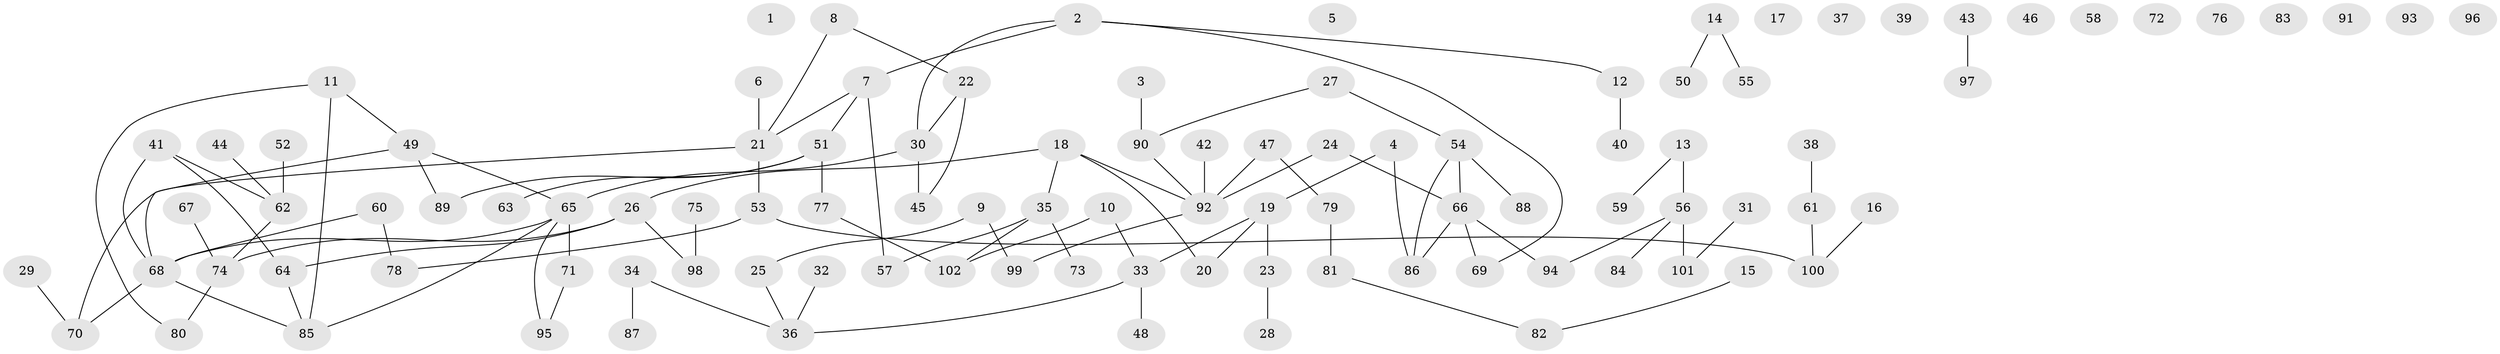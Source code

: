 // Generated by graph-tools (version 1.1) at 2025/25/03/09/25 03:25:18]
// undirected, 102 vertices, 106 edges
graph export_dot {
graph [start="1"]
  node [color=gray90,style=filled];
  1;
  2;
  3;
  4;
  5;
  6;
  7;
  8;
  9;
  10;
  11;
  12;
  13;
  14;
  15;
  16;
  17;
  18;
  19;
  20;
  21;
  22;
  23;
  24;
  25;
  26;
  27;
  28;
  29;
  30;
  31;
  32;
  33;
  34;
  35;
  36;
  37;
  38;
  39;
  40;
  41;
  42;
  43;
  44;
  45;
  46;
  47;
  48;
  49;
  50;
  51;
  52;
  53;
  54;
  55;
  56;
  57;
  58;
  59;
  60;
  61;
  62;
  63;
  64;
  65;
  66;
  67;
  68;
  69;
  70;
  71;
  72;
  73;
  74;
  75;
  76;
  77;
  78;
  79;
  80;
  81;
  82;
  83;
  84;
  85;
  86;
  87;
  88;
  89;
  90;
  91;
  92;
  93;
  94;
  95;
  96;
  97;
  98;
  99;
  100;
  101;
  102;
  2 -- 7;
  2 -- 12;
  2 -- 30;
  2 -- 69;
  3 -- 90;
  4 -- 19;
  4 -- 86;
  6 -- 21;
  7 -- 21;
  7 -- 51;
  7 -- 57;
  8 -- 21;
  8 -- 22;
  9 -- 25;
  9 -- 99;
  10 -- 33;
  10 -- 102;
  11 -- 49;
  11 -- 80;
  11 -- 85;
  12 -- 40;
  13 -- 56;
  13 -- 59;
  14 -- 50;
  14 -- 55;
  15 -- 82;
  16 -- 100;
  18 -- 20;
  18 -- 26;
  18 -- 35;
  18 -- 92;
  19 -- 20;
  19 -- 23;
  19 -- 33;
  21 -- 53;
  21 -- 70;
  22 -- 30;
  22 -- 45;
  23 -- 28;
  24 -- 66;
  24 -- 92;
  25 -- 36;
  26 -- 64;
  26 -- 74;
  26 -- 98;
  27 -- 54;
  27 -- 90;
  29 -- 70;
  30 -- 45;
  30 -- 65;
  31 -- 101;
  32 -- 36;
  33 -- 36;
  33 -- 48;
  34 -- 36;
  34 -- 87;
  35 -- 57;
  35 -- 73;
  35 -- 102;
  38 -- 61;
  41 -- 62;
  41 -- 64;
  41 -- 68;
  42 -- 92;
  43 -- 97;
  44 -- 62;
  47 -- 79;
  47 -- 92;
  49 -- 65;
  49 -- 68;
  49 -- 89;
  51 -- 63;
  51 -- 77;
  51 -- 89;
  52 -- 62;
  53 -- 78;
  53 -- 100;
  54 -- 66;
  54 -- 86;
  54 -- 88;
  56 -- 84;
  56 -- 94;
  56 -- 101;
  60 -- 68;
  60 -- 78;
  61 -- 100;
  62 -- 74;
  64 -- 85;
  65 -- 68;
  65 -- 71;
  65 -- 85;
  65 -- 95;
  66 -- 69;
  66 -- 86;
  66 -- 94;
  67 -- 74;
  68 -- 70;
  68 -- 85;
  71 -- 95;
  74 -- 80;
  75 -- 98;
  77 -- 102;
  79 -- 81;
  81 -- 82;
  90 -- 92;
  92 -- 99;
}
